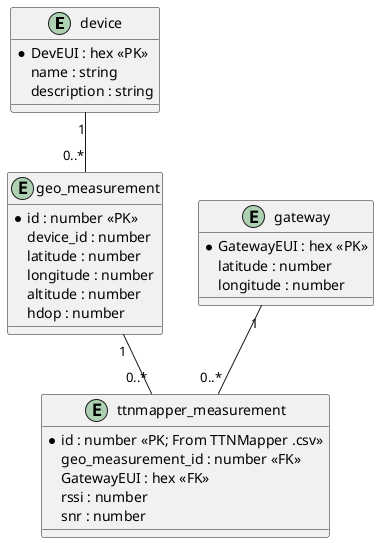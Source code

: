 @startuml LoRaWAN DB Schema
entity device {
    *DevEUI : hex <<PK>>
    name : string
    description : string
}

entity gateway {
    *GatewayEUI : hex <<PK>>
    latitude : number
    longitude : number
}

entity geo_measurement {
    *id : number <<PK>>
    device_id : number
    latitude : number
    longitude : number
    altitude : number
    hdop : number
}

entity ttnmapper_measurement {
    *id : number <<PK; From TTNMapper .csv>>
    geo_measurement_id : number <<FK>>
    GatewayEUI : hex <<FK>>
    rssi : number
    snr : number
}

gateway "1" -- "0..*" ttnmapper_measurement
geo_measurement "1" -- "0..*" ttnmapper_measurement
device "1" -- "0..*" geo_measurement
@enduml
